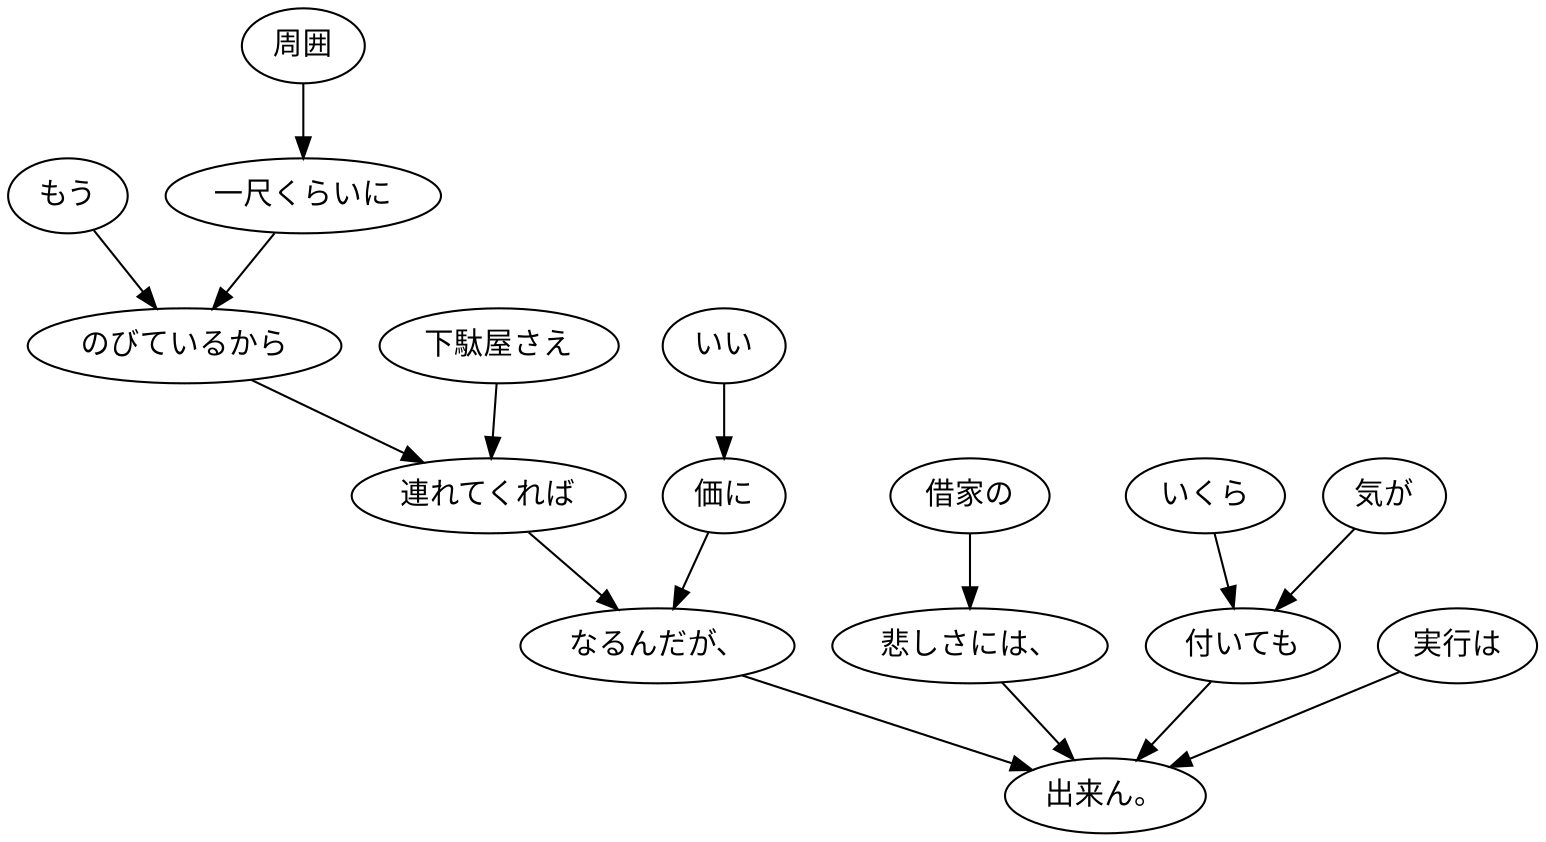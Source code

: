 digraph graph4680 {
	node0 [label="もう"];
	node1 [label="周囲"];
	node2 [label="一尺くらいに"];
	node3 [label="のびているから"];
	node4 [label="下駄屋さえ"];
	node5 [label="連れてくれば"];
	node6 [label="いい"];
	node7 [label="価に"];
	node8 [label="なるんだが、"];
	node9 [label="借家の"];
	node10 [label="悲しさには、"];
	node11 [label="いくら"];
	node12 [label="気が"];
	node13 [label="付いても"];
	node14 [label="実行は"];
	node15 [label="出来ん。"];
	node0 -> node3;
	node1 -> node2;
	node2 -> node3;
	node3 -> node5;
	node4 -> node5;
	node5 -> node8;
	node6 -> node7;
	node7 -> node8;
	node8 -> node15;
	node9 -> node10;
	node10 -> node15;
	node11 -> node13;
	node12 -> node13;
	node13 -> node15;
	node14 -> node15;
}
